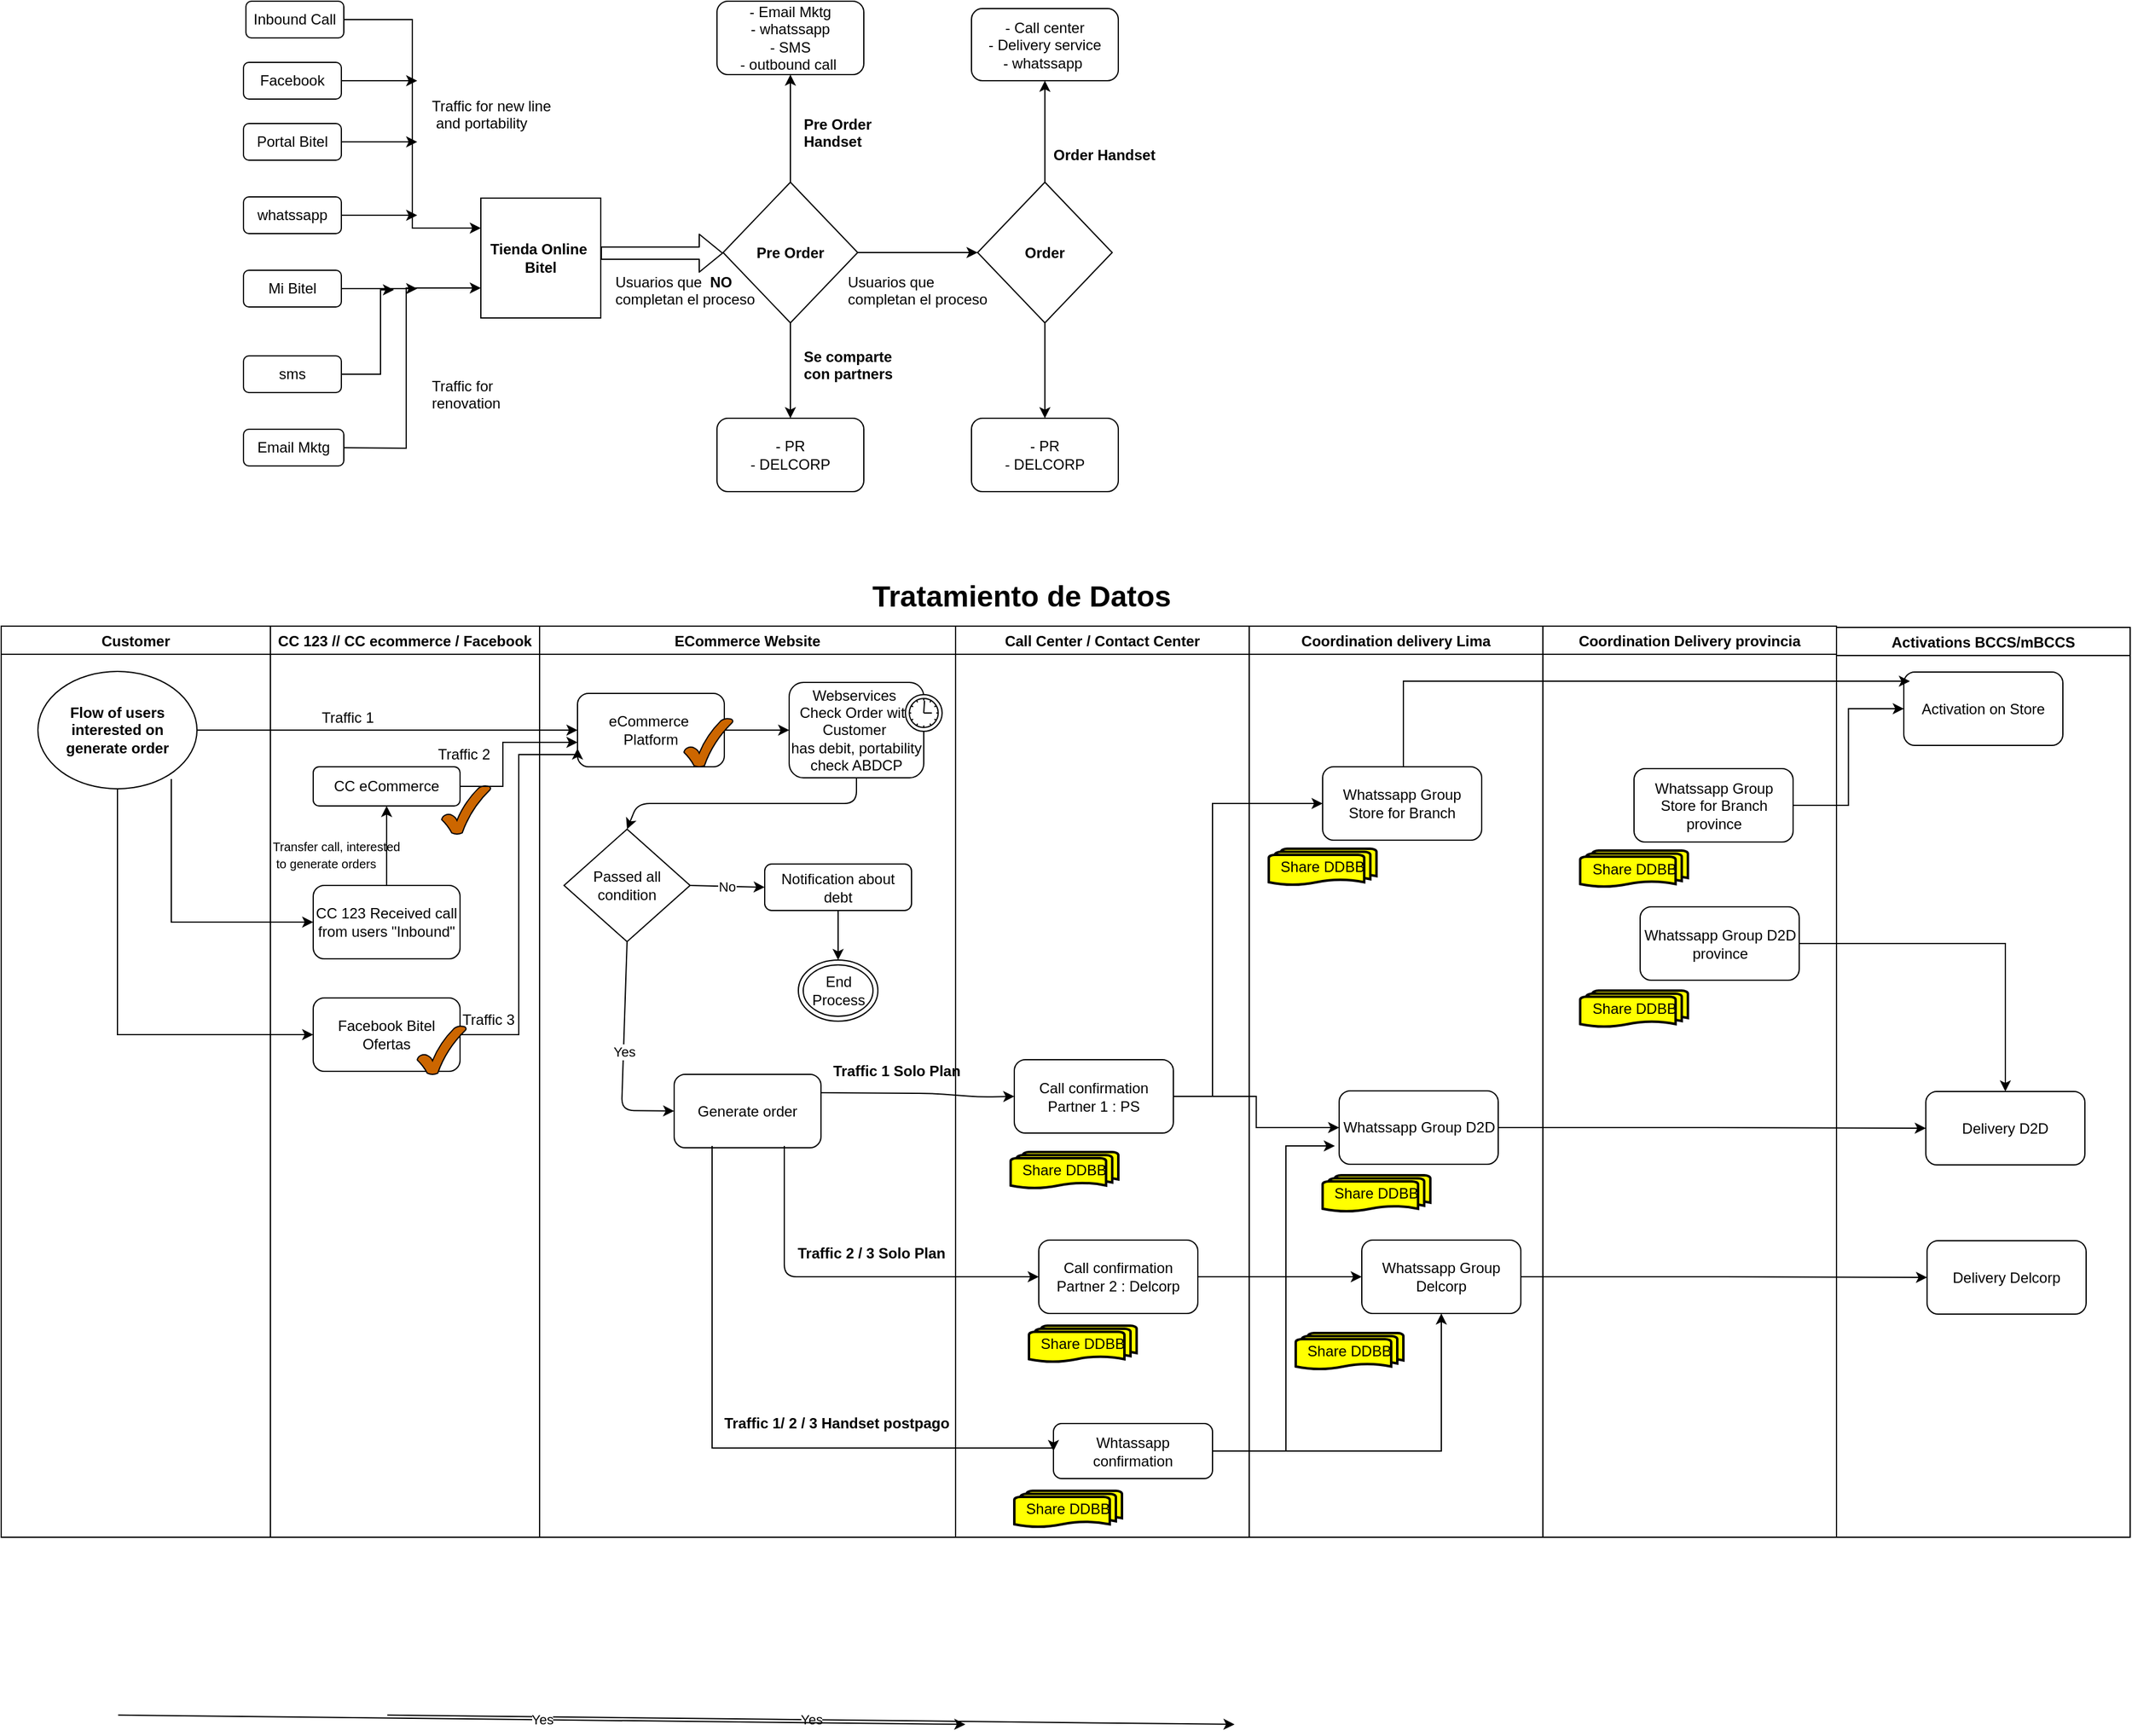 <mxfile version="10.8.0" type="github"><diagram id="zP4iyxs3jzjMyuQG23tj" name="Page-1"><mxGraphModel dx="2650" dy="753" grid="1" gridSize="10" guides="1" tooltips="1" connect="1" arrows="1" fold="1" page="1" pageScale="1" pageWidth="850" pageHeight="1100" math="0" shadow="0"><root><mxCell id="0"/><mxCell id="1" parent="0"/><mxCell id="Ee-xBz2CqtSxg2sr-4L6-31" style="edgeStyle=orthogonalEdgeStyle;rounded=0;orthogonalLoop=1;jettySize=auto;html=1;" parent="1" source="Ee-xBz2CqtSxg2sr-4L6-2" edge="1"><mxGeometry relative="1" as="geometry"><mxPoint x="200" y="109" as="targetPoint"/></mxGeometry></mxCell><mxCell id="Ee-xBz2CqtSxg2sr-4L6-2" value="Facebook" style="rounded=1;whiteSpace=wrap;html=1;" parent="1" vertex="1"><mxGeometry x="58" y="94" width="80" height="30" as="geometry"/></mxCell><mxCell id="Ee-xBz2CqtSxg2sr-4L6-13" style="edgeStyle=orthogonalEdgeStyle;rounded=0;orthogonalLoop=1;jettySize=auto;html=1;" parent="1" source="Ee-xBz2CqtSxg2sr-4L6-3" edge="1"><mxGeometry relative="1" as="geometry"><mxPoint x="200" y="159" as="targetPoint"/></mxGeometry></mxCell><mxCell id="Ee-xBz2CqtSxg2sr-4L6-3" value="Portal Bitel" style="rounded=1;whiteSpace=wrap;html=1;" parent="1" vertex="1"><mxGeometry x="58" y="144" width="80" height="30" as="geometry"/></mxCell><mxCell id="Ee-xBz2CqtSxg2sr-4L6-14" style="edgeStyle=orthogonalEdgeStyle;rounded=0;orthogonalLoop=1;jettySize=auto;html=1;" parent="1" source="Ee-xBz2CqtSxg2sr-4L6-4" edge="1"><mxGeometry relative="1" as="geometry"><mxPoint x="200" y="219" as="targetPoint"/></mxGeometry></mxCell><mxCell id="Ee-xBz2CqtSxg2sr-4L6-4" value="whatssapp" style="rounded=1;whiteSpace=wrap;html=1;" parent="1" vertex="1"><mxGeometry x="58" y="204" width="80" height="30" as="geometry"/></mxCell><mxCell id="Ee-xBz2CqtSxg2sr-4L6-16" style="edgeStyle=orthogonalEdgeStyle;rounded=0;orthogonalLoop=1;jettySize=auto;html=1;" parent="1" source="Ee-xBz2CqtSxg2sr-4L6-5" edge="1"><mxGeometry relative="1" as="geometry"><mxPoint x="200" y="279" as="targetPoint"/></mxGeometry></mxCell><mxCell id="Ee-xBz2CqtSxg2sr-4L6-5" value="Mi Bitel" style="rounded=1;whiteSpace=wrap;html=1;" parent="1" vertex="1"><mxGeometry x="58" y="264" width="80" height="30" as="geometry"/></mxCell><mxCell id="Ee-xBz2CqtSxg2sr-4L6-17" style="edgeStyle=orthogonalEdgeStyle;rounded=0;orthogonalLoop=1;jettySize=auto;html=1;" parent="1" edge="1"><mxGeometry relative="1" as="geometry"><mxPoint x="181" y="280" as="targetPoint"/><mxPoint x="129" y="349" as="sourcePoint"/><Array as="points"><mxPoint x="170" y="349"/><mxPoint x="170" y="280"/></Array></mxGeometry></mxCell><mxCell id="Ee-xBz2CqtSxg2sr-4L6-6" value="sms" style="rounded=1;whiteSpace=wrap;html=1;" parent="1" vertex="1"><mxGeometry x="58" y="334" width="80" height="30" as="geometry"/></mxCell><mxCell id="Ee-xBz2CqtSxg2sr-4L6-18" style="edgeStyle=orthogonalEdgeStyle;rounded=0;orthogonalLoop=1;jettySize=auto;html=1;entryX=0;entryY=0.75;entryDx=0;entryDy=0;" parent="1" target="Ee-xBz2CqtSxg2sr-4L6-8" edge="1"><mxGeometry relative="1" as="geometry"><mxPoint x="199" y="280" as="targetPoint"/><mxPoint x="129" y="409" as="sourcePoint"/></mxGeometry></mxCell><mxCell id="Ee-xBz2CqtSxg2sr-4L6-7" value="Email Mktg" style="rounded=1;whiteSpace=wrap;html=1;" parent="1" vertex="1"><mxGeometry x="58" y="394" width="82" height="30" as="geometry"/></mxCell><mxCell id="Ee-xBz2CqtSxg2sr-4L6-8" value="&lt;b&gt;Tienda Online&amp;nbsp;&lt;br&gt;Bitel&lt;/b&gt;&lt;br&gt;" style="whiteSpace=wrap;html=1;aspect=fixed;" parent="1" vertex="1"><mxGeometry x="252" y="205" width="98" height="98" as="geometry"/></mxCell><mxCell id="Ee-xBz2CqtSxg2sr-4L6-15" value="Traffic for new line&lt;br&gt;&amp;nbsp;and portability" style="text;html=1;resizable=0;points=[];autosize=1;align=left;verticalAlign=top;spacingTop=-4;" parent="1" vertex="1"><mxGeometry x="210" y="120" width="110" height="30" as="geometry"/></mxCell><mxCell id="Ee-xBz2CqtSxg2sr-4L6-19" value="Traffic for &lt;br&gt;renovation" style="text;html=1;resizable=0;points=[];autosize=1;align=left;verticalAlign=top;spacingTop=-4;" parent="1" vertex="1"><mxGeometry x="210" y="349" width="70" height="30" as="geometry"/></mxCell><mxCell id="Ee-xBz2CqtSxg2sr-4L6-30" style="edgeStyle=orthogonalEdgeStyle;rounded=0;orthogonalLoop=1;jettySize=auto;html=1;entryX=0;entryY=0.25;entryDx=0;entryDy=0;" parent="1" source="Ee-xBz2CqtSxg2sr-4L6-29" target="Ee-xBz2CqtSxg2sr-4L6-8" edge="1"><mxGeometry relative="1" as="geometry"/></mxCell><mxCell id="Ee-xBz2CqtSxg2sr-4L6-29" value="Inbound Call" style="rounded=1;whiteSpace=wrap;html=1;" parent="1" vertex="1"><mxGeometry x="60" y="44" width="80" height="30" as="geometry"/></mxCell><mxCell id="Ee-xBz2CqtSxg2sr-4L6-32" value="" style="shape=flexArrow;endArrow=classic;html=1;" parent="1" edge="1"><mxGeometry width="50" height="50" relative="1" as="geometry"><mxPoint x="350" y="250" as="sourcePoint"/><mxPoint x="450" y="250" as="targetPoint"/></mxGeometry></mxCell><mxCell id="Ee-xBz2CqtSxg2sr-4L6-35" style="edgeStyle=orthogonalEdgeStyle;rounded=0;orthogonalLoop=1;jettySize=auto;html=1;entryX=0;entryY=0.5;entryDx=0;entryDy=0;" parent="1" source="Ee-xBz2CqtSxg2sr-4L6-33" target="Ee-xBz2CqtSxg2sr-4L6-34" edge="1"><mxGeometry relative="1" as="geometry"/></mxCell><mxCell id="Ee-xBz2CqtSxg2sr-4L6-39" style="edgeStyle=orthogonalEdgeStyle;rounded=0;orthogonalLoop=1;jettySize=auto;html=1;entryX=0.5;entryY=1;entryDx=0;entryDy=0;" parent="1" source="Ee-xBz2CqtSxg2sr-4L6-33" target="Ee-xBz2CqtSxg2sr-4L6-38" edge="1"><mxGeometry relative="1" as="geometry"/></mxCell><mxCell id="Ee-xBz2CqtSxg2sr-4L6-44" style="edgeStyle=orthogonalEdgeStyle;rounded=0;orthogonalLoop=1;jettySize=auto;html=1;" parent="1" source="Ee-xBz2CqtSxg2sr-4L6-33" target="Ee-xBz2CqtSxg2sr-4L6-43" edge="1"><mxGeometry relative="1" as="geometry"/></mxCell><mxCell id="Ee-xBz2CqtSxg2sr-4L6-33" value="&lt;b&gt;Pre Order&lt;/b&gt;" style="rhombus;whiteSpace=wrap;html=1;" parent="1" vertex="1"><mxGeometry x="450" y="192" width="110" height="115" as="geometry"/></mxCell><mxCell id="Ee-xBz2CqtSxg2sr-4L6-46" style="edgeStyle=orthogonalEdgeStyle;rounded=0;orthogonalLoop=1;jettySize=auto;html=1;entryX=0.5;entryY=1;entryDx=0;entryDy=0;" parent="1" source="Ee-xBz2CqtSxg2sr-4L6-34" target="Ee-xBz2CqtSxg2sr-4L6-45" edge="1"><mxGeometry relative="1" as="geometry"/></mxCell><mxCell id="Ee-xBz2CqtSxg2sr-4L6-49" style="edgeStyle=orthogonalEdgeStyle;rounded=0;orthogonalLoop=1;jettySize=auto;html=1;" parent="1" source="Ee-xBz2CqtSxg2sr-4L6-34" target="Ee-xBz2CqtSxg2sr-4L6-48" edge="1"><mxGeometry relative="1" as="geometry"/></mxCell><mxCell id="Ee-xBz2CqtSxg2sr-4L6-34" value="&lt;b&gt;Order&lt;/b&gt;" style="rhombus;whiteSpace=wrap;html=1;" parent="1" vertex="1"><mxGeometry x="658" y="192" width="110" height="115" as="geometry"/></mxCell><mxCell id="Ee-xBz2CqtSxg2sr-4L6-36" value="Usuarios que&amp;nbsp; &lt;br&gt;completan&amp;nbsp;el proceso&lt;br&gt;" style="text;html=1;resizable=0;points=[];autosize=1;align=left;verticalAlign=top;spacingTop=-4;" parent="1" vertex="1"><mxGeometry x="550" y="264" width="130" height="30" as="geometry"/></mxCell><mxCell id="Ee-xBz2CqtSxg2sr-4L6-37" value="Usuarios que&amp;nbsp; &lt;b&gt;NO&lt;/b&gt;&lt;br&gt;completan&amp;nbsp;el proceso&lt;br&gt;" style="text;html=1;resizable=0;points=[];autosize=1;align=left;verticalAlign=top;spacingTop=-4;" parent="1" vertex="1"><mxGeometry x="360" y="264" width="130" height="30" as="geometry"/></mxCell><mxCell id="Ee-xBz2CqtSxg2sr-4L6-38" value="- Email Mktg&lt;br&gt;- whatssapp&lt;br&gt;- SMS&lt;br&gt;- outbound call&amp;nbsp;&lt;br&gt;" style="rounded=1;whiteSpace=wrap;html=1;" parent="1" vertex="1"><mxGeometry x="445" y="44" width="120" height="60" as="geometry"/></mxCell><mxCell id="Ee-xBz2CqtSxg2sr-4L6-41" value="&lt;b&gt;Pre Order&lt;br&gt;Handset&lt;/b&gt;&lt;br&gt;" style="text;html=1;resizable=0;points=[];autosize=1;align=left;verticalAlign=top;spacingTop=-4;" parent="1" vertex="1"><mxGeometry x="514" y="135" width="70" height="30" as="geometry"/></mxCell><mxCell id="Ee-xBz2CqtSxg2sr-4L6-42" value="&lt;b&gt;Se comparte&lt;br&gt;con partners&lt;/b&gt;&lt;br&gt;" style="text;html=1;resizable=0;points=[];autosize=1;align=left;verticalAlign=top;spacingTop=-4;" parent="1" vertex="1"><mxGeometry x="514" y="324.5" width="90" height="30" as="geometry"/></mxCell><mxCell id="Ee-xBz2CqtSxg2sr-4L6-43" value="- PR&lt;br&gt;- DELCORP&lt;br&gt;" style="rounded=1;whiteSpace=wrap;html=1;" parent="1" vertex="1"><mxGeometry x="445" y="385" width="120" height="60" as="geometry"/></mxCell><mxCell id="Ee-xBz2CqtSxg2sr-4L6-45" value="- Call center&lt;br&gt;- Delivery service&lt;br&gt;- whatssapp&amp;nbsp;&lt;br&gt;" style="rounded=1;whiteSpace=wrap;html=1;" parent="1" vertex="1"><mxGeometry x="653" y="50" width="120" height="59" as="geometry"/></mxCell><mxCell id="Ee-xBz2CqtSxg2sr-4L6-47" value="&lt;b&gt;Order&amp;nbsp;Handset&lt;/b&gt;&lt;br&gt;" style="text;html=1;resizable=0;points=[];autosize=1;align=left;verticalAlign=top;spacingTop=-4;" parent="1" vertex="1"><mxGeometry x="718" y="160" width="100" height="20" as="geometry"/></mxCell><mxCell id="Ee-xBz2CqtSxg2sr-4L6-48" value="- PR&lt;br&gt;- DELCORP&lt;br&gt;" style="rounded=1;whiteSpace=wrap;html=1;" parent="1" vertex="1"><mxGeometry x="653" y="385" width="120" height="60" as="geometry"/></mxCell><mxCell id="YgWcidtkxYccLJRaPpgr-2" value="CC 123 // CC ecommerce / Facebook" style="swimlane;" vertex="1" parent="1"><mxGeometry x="80" y="555" width="220" height="745" as="geometry"/></mxCell><mxCell id="YgWcidtkxYccLJRaPpgr-6" value="Yes" style="endArrow=classic;html=1;entryX=0.5;entryY=0;exitX=0.5;exitY=1;" edge="1" parent="YgWcidtkxYccLJRaPpgr-2" target="YgWcidtkxYccLJRaPpgr-5"><mxGeometry width="50" height="50" relative="1" as="geometry"><mxPoint x="95.571" y="890.429" as="sourcePoint"/><mxPoint x="788" y="898" as="targetPoint"/></mxGeometry></mxCell><mxCell id="YgWcidtkxYccLJRaPpgr-96" style="edgeStyle=orthogonalEdgeStyle;rounded=0;orthogonalLoop=1;jettySize=auto;html=1;" edge="1" parent="YgWcidtkxYccLJRaPpgr-2" source="YgWcidtkxYccLJRaPpgr-93" target="YgWcidtkxYccLJRaPpgr-95"><mxGeometry relative="1" as="geometry"/></mxCell><mxCell id="YgWcidtkxYccLJRaPpgr-93" value="CC 123 Received call from users &quot;Inbound&quot;" style="rounded=1;whiteSpace=wrap;html=1;" vertex="1" parent="YgWcidtkxYccLJRaPpgr-2"><mxGeometry x="35" y="212" width="120" height="60" as="geometry"/></mxCell><mxCell id="YgWcidtkxYccLJRaPpgr-95" value="CC eCommerce" style="rounded=1;whiteSpace=wrap;html=1;" vertex="1" parent="YgWcidtkxYccLJRaPpgr-2"><mxGeometry x="35" y="115" width="120" height="32" as="geometry"/></mxCell><mxCell id="YgWcidtkxYccLJRaPpgr-97" value="&lt;font style=&quot;font-size: 10px&quot;&gt;Transfer&amp;nbsp;call, interested&lt;br&gt;&amp;nbsp;to generate orders&amp;nbsp;&lt;/font&gt;" style="text;html=1;resizable=0;points=[];autosize=1;align=left;verticalAlign=top;spacingTop=-4;" vertex="1" parent="YgWcidtkxYccLJRaPpgr-2"><mxGeometry y="170" width="120" height="30" as="geometry"/></mxCell><mxCell id="YgWcidtkxYccLJRaPpgr-102" value="Facebook Bitel Ofertas" style="rounded=1;whiteSpace=wrap;html=1;" vertex="1" parent="YgWcidtkxYccLJRaPpgr-2"><mxGeometry x="35" y="304" width="120" height="60" as="geometry"/></mxCell><mxCell id="YgWcidtkxYccLJRaPpgr-105" value="Traffic 1" style="text;html=1;resizable=0;points=[];autosize=1;align=left;verticalAlign=top;spacingTop=-4;" vertex="1" parent="YgWcidtkxYccLJRaPpgr-2"><mxGeometry x="40" y="65" width="60" height="20" as="geometry"/></mxCell><mxCell id="YgWcidtkxYccLJRaPpgr-106" value="Traffic 2" style="text;html=1;resizable=0;points=[];autosize=1;align=left;verticalAlign=top;spacingTop=-4;" vertex="1" parent="YgWcidtkxYccLJRaPpgr-2"><mxGeometry x="135" y="95" width="60" height="20" as="geometry"/></mxCell><mxCell id="YgWcidtkxYccLJRaPpgr-107" value="Traffic 3" style="text;html=1;resizable=0;points=[];autosize=1;align=left;verticalAlign=top;spacingTop=-4;" vertex="1" parent="YgWcidtkxYccLJRaPpgr-2"><mxGeometry x="155" y="312" width="60" height="20" as="geometry"/></mxCell><mxCell id="YgWcidtkxYccLJRaPpgr-149" value="" style="verticalLabelPosition=bottom;verticalAlign=top;html=1;shape=mxgraph.basic.tick;fillColor=#CC6600;" vertex="1" parent="YgWcidtkxYccLJRaPpgr-2"><mxGeometry x="120" y="326.714" width="40" height="40" as="geometry"/></mxCell><mxCell id="YgWcidtkxYccLJRaPpgr-151" value="" style="verticalLabelPosition=bottom;verticalAlign=top;html=1;shape=mxgraph.basic.tick;fillColor=#CC6600;" vertex="1" parent="YgWcidtkxYccLJRaPpgr-2"><mxGeometry x="140" y="130.214" width="40" height="40" as="geometry"/></mxCell><mxCell id="YgWcidtkxYccLJRaPpgr-8" value="ECommerce Website" style="swimlane;" vertex="1" parent="1"><mxGeometry x="300" y="555" width="340" height="745" as="geometry"/></mxCell><mxCell id="YgWcidtkxYccLJRaPpgr-9" value="eCommerce&amp;nbsp;&lt;br&gt;Platform&lt;br&gt;" style="rounded=1;whiteSpace=wrap;html=1;" vertex="1" parent="YgWcidtkxYccLJRaPpgr-8"><mxGeometry x="31" y="55" width="120" height="60" as="geometry"/></mxCell><mxCell id="YgWcidtkxYccLJRaPpgr-10" value="No" style="endArrow=classic;html=1;exitX=1;exitY=0.5;entryX=0;entryY=0.5;" edge="1" parent="YgWcidtkxYccLJRaPpgr-8" source="YgWcidtkxYccLJRaPpgr-14" target="YgWcidtkxYccLJRaPpgr-22"><mxGeometry width="50" height="50" relative="1" as="geometry"><mxPoint x="118" y="378" as="sourcePoint"/><mxPoint x="170" y="298" as="targetPoint"/></mxGeometry></mxCell><mxCell id="YgWcidtkxYccLJRaPpgr-11" value="Generate order" style="rounded=1;whiteSpace=wrap;html=1;" vertex="1" parent="YgWcidtkxYccLJRaPpgr-8"><mxGeometry x="110" y="366.5" width="120" height="60" as="geometry"/></mxCell><mxCell id="YgWcidtkxYccLJRaPpgr-14" value="Passed all condition" style="rhombus;whiteSpace=wrap;html=1;" vertex="1" parent="YgWcidtkxYccLJRaPpgr-8"><mxGeometry x="20" y="166" width="103" height="92" as="geometry"/></mxCell><mxCell id="YgWcidtkxYccLJRaPpgr-16" value="" style="endArrow=classic;html=1;exitX=1;exitY=0.5;entryX=0;entryY=0.5;exitDx=0;exitDy=0;entryDx=0;entryDy=0;" edge="1" parent="YgWcidtkxYccLJRaPpgr-8" source="YgWcidtkxYccLJRaPpgr-9" target="YgWcidtkxYccLJRaPpgr-20"><mxGeometry width="50" height="50" relative="1" as="geometry"><mxPoint x="100" y="210" as="sourcePoint"/><mxPoint x="86" y="160" as="targetPoint"/></mxGeometry></mxCell><mxCell id="YgWcidtkxYccLJRaPpgr-17" value="Yes" style="endArrow=classic;html=1;entryX=0;entryY=0.5;exitX=0.5;exitY=1;" edge="1" parent="YgWcidtkxYccLJRaPpgr-8" source="YgWcidtkxYccLJRaPpgr-14" target="YgWcidtkxYccLJRaPpgr-11"><mxGeometry width="50" height="50" relative="1" as="geometry"><mxPoint x="-39" y="621" as="sourcePoint"/><mxPoint x="76" y="671" as="targetPoint"/><Array as="points"><mxPoint x="67" y="396"/></Array></mxGeometry></mxCell><mxCell id="YgWcidtkxYccLJRaPpgr-20" value="Webservices&amp;nbsp;&lt;div&gt;Check Order with Customer&amp;nbsp;&lt;/div&gt;&lt;div&gt;has debit, portability check ABDCP&lt;/div&gt;" style="html=1;whiteSpace=wrap;rounded=1;" vertex="1" parent="YgWcidtkxYccLJRaPpgr-8"><mxGeometry x="204" y="46" width="110" height="78" as="geometry"/></mxCell><mxCell id="YgWcidtkxYccLJRaPpgr-21" value="" style="shape=mxgraph.bpmn.timer_start;perimeter=ellipsePerimeter;html=1;labelPosition=right;labelBackgroundColor=#ffffff;align=left;" vertex="1" parent="YgWcidtkxYccLJRaPpgr-20"><mxGeometry x="1" width="30" height="30" relative="1" as="geometry"><mxPoint x="-15" y="10" as="offset"/></mxGeometry></mxCell><mxCell id="YgWcidtkxYccLJRaPpgr-22" value="Notification about debt" style="rounded=1;whiteSpace=wrap;html=1;" vertex="1" parent="YgWcidtkxYccLJRaPpgr-8"><mxGeometry x="184" y="194.5" width="120" height="38" as="geometry"/></mxCell><mxCell id="YgWcidtkxYccLJRaPpgr-23" value="End Process" style="ellipse;shape=doubleEllipse;whiteSpace=wrap;html=1;" vertex="1" parent="YgWcidtkxYccLJRaPpgr-8"><mxGeometry x="211.5" y="273" width="65" height="50" as="geometry"/></mxCell><mxCell id="YgWcidtkxYccLJRaPpgr-24" value="" style="endArrow=classic;html=1;entryX=0.5;entryY=0;exitX=0.5;exitY=1;" edge="1" parent="YgWcidtkxYccLJRaPpgr-8" source="YgWcidtkxYccLJRaPpgr-22" target="YgWcidtkxYccLJRaPpgr-23"><mxGeometry width="50" height="50" relative="1" as="geometry"><mxPoint x="170" y="490" as="sourcePoint"/><mxPoint x="220" y="440" as="targetPoint"/></mxGeometry></mxCell><mxCell id="YgWcidtkxYccLJRaPpgr-110" value="&lt;b&gt;Traffic 1 Solo Plan&lt;br&gt;&lt;/b&gt;" style="text;html=1;resizable=0;points=[];autosize=1;align=left;verticalAlign=top;spacingTop=-4;" vertex="1" parent="YgWcidtkxYccLJRaPpgr-8"><mxGeometry x="238" y="353.5" width="120" height="20" as="geometry"/></mxCell><mxCell id="YgWcidtkxYccLJRaPpgr-112" value="&lt;b&gt;Traffic 2 / 3 Solo Plan&lt;/b&gt;" style="text;html=1;resizable=0;points=[];autosize=1;align=left;verticalAlign=top;spacingTop=-4;" vertex="1" parent="YgWcidtkxYccLJRaPpgr-8"><mxGeometry x="209" y="502.5" width="140" height="20" as="geometry"/></mxCell><mxCell id="YgWcidtkxYccLJRaPpgr-48" value="" style="endArrow=classic;html=1;exitX=0.5;exitY=1;entryX=0.5;entryY=0;exitDx=0;exitDy=0;" edge="1" parent="YgWcidtkxYccLJRaPpgr-8" source="YgWcidtkxYccLJRaPpgr-20" target="YgWcidtkxYccLJRaPpgr-14"><mxGeometry width="50" height="50" relative="1" as="geometry"><mxPoint x="451" y="105" as="sourcePoint"/><mxPoint x="72" y="250" as="targetPoint"/><Array as="points"><mxPoint x="259" y="145"/><mxPoint x="80" y="145"/></Array></mxGeometry></mxCell><mxCell id="YgWcidtkxYccLJRaPpgr-130" value="&lt;b&gt;Traffic 1/ 2 / 3 Handset postpago&lt;/b&gt;" style="text;html=1;resizable=0;points=[];autosize=1;align=left;verticalAlign=top;spacingTop=-4;" vertex="1" parent="YgWcidtkxYccLJRaPpgr-8"><mxGeometry x="149" y="642" width="200" height="20" as="geometry"/></mxCell><mxCell id="YgWcidtkxYccLJRaPpgr-150" value="" style="verticalLabelPosition=bottom;verticalAlign=top;html=1;shape=mxgraph.basic.tick;fillColor=#CC6600;" vertex="1" parent="YgWcidtkxYccLJRaPpgr-8"><mxGeometry x="118" y="75.214" width="40" height="40" as="geometry"/></mxCell><mxCell id="YgWcidtkxYccLJRaPpgr-34" value="Call Center / Contact Center" style="swimlane;startSize=23;" vertex="1" parent="1"><mxGeometry x="640" y="555" width="240" height="745" as="geometry"/></mxCell><mxCell id="YgWcidtkxYccLJRaPpgr-35" value="Call confirmation&lt;br&gt;Partner 1 : PS&lt;br&gt;" style="rounded=1;whiteSpace=wrap;html=1;" vertex="1" parent="YgWcidtkxYccLJRaPpgr-34"><mxGeometry x="48" y="354.5" width="130" height="60" as="geometry"/></mxCell><mxCell id="YgWcidtkxYccLJRaPpgr-113" value="Share DDBB" style="strokeWidth=2;html=1;shape=mxgraph.flowchart.multi-document;whiteSpace=wrap;fillColor=#FFFF00;" vertex="1" parent="YgWcidtkxYccLJRaPpgr-34"><mxGeometry x="45" y="430" width="88" height="30" as="geometry"/></mxCell><mxCell id="YgWcidtkxYccLJRaPpgr-114" value="Share DDBB" style="strokeWidth=2;html=1;shape=mxgraph.flowchart.multi-document;whiteSpace=wrap;fillColor=#FFFF00;" vertex="1" parent="YgWcidtkxYccLJRaPpgr-34"><mxGeometry x="60" y="572" width="88" height="30" as="geometry"/></mxCell><mxCell id="YgWcidtkxYccLJRaPpgr-108" value="Call confirmation&lt;br&gt;Partner 2 : Delcorp&lt;br&gt;" style="rounded=1;whiteSpace=wrap;html=1;" vertex="1" parent="YgWcidtkxYccLJRaPpgr-34"><mxGeometry x="68" y="502" width="130" height="60" as="geometry"/></mxCell><mxCell id="YgWcidtkxYccLJRaPpgr-127" value="Whtassapp confirmation&lt;br&gt;" style="rounded=1;whiteSpace=wrap;html=1;" vertex="1" parent="YgWcidtkxYccLJRaPpgr-34"><mxGeometry x="80" y="652" width="130" height="45" as="geometry"/></mxCell><mxCell id="YgWcidtkxYccLJRaPpgr-128" value="Share DDBB" style="strokeWidth=2;html=1;shape=mxgraph.flowchart.multi-document;whiteSpace=wrap;fillColor=#FFFF00;" vertex="1" parent="YgWcidtkxYccLJRaPpgr-34"><mxGeometry x="48" y="707" width="88" height="30" as="geometry"/></mxCell><mxCell id="YgWcidtkxYccLJRaPpgr-39" value="Coordination delivery Lima" style="swimlane;" vertex="1" parent="1"><mxGeometry x="880" y="555" width="240" height="745" as="geometry"/></mxCell><mxCell id="YgWcidtkxYccLJRaPpgr-115" value="Whatssapp Group Store for Branch&lt;br&gt;" style="rounded=1;whiteSpace=wrap;html=1;" vertex="1" parent="YgWcidtkxYccLJRaPpgr-39"><mxGeometry x="60" y="115" width="130" height="60" as="geometry"/></mxCell><mxCell id="YgWcidtkxYccLJRaPpgr-116" value="Whatssapp Group D2D&lt;br&gt;" style="rounded=1;whiteSpace=wrap;html=1;" vertex="1" parent="YgWcidtkxYccLJRaPpgr-39"><mxGeometry x="73.5" y="380" width="130" height="60" as="geometry"/></mxCell><mxCell id="YgWcidtkxYccLJRaPpgr-117" value="Whatssapp Group Delcorp&lt;br&gt;" style="rounded=1;whiteSpace=wrap;html=1;" vertex="1" parent="YgWcidtkxYccLJRaPpgr-39"><mxGeometry x="92" y="502" width="130" height="60" as="geometry"/></mxCell><mxCell id="YgWcidtkxYccLJRaPpgr-118" value="Share DDBB" style="strokeWidth=2;html=1;shape=mxgraph.flowchart.multi-document;whiteSpace=wrap;fillColor=#FFFF00;" vertex="1" parent="YgWcidtkxYccLJRaPpgr-39"><mxGeometry x="16" y="182" width="88" height="30" as="geometry"/></mxCell><mxCell id="YgWcidtkxYccLJRaPpgr-119" value="Share DDBB" style="strokeWidth=2;html=1;shape=mxgraph.flowchart.multi-document;whiteSpace=wrap;fillColor=#FFFF00;" vertex="1" parent="YgWcidtkxYccLJRaPpgr-39"><mxGeometry x="60" y="449" width="88" height="30" as="geometry"/></mxCell><mxCell id="YgWcidtkxYccLJRaPpgr-120" value="Share DDBB" style="strokeWidth=2;html=1;shape=mxgraph.flowchart.multi-document;whiteSpace=wrap;fillColor=#FFFF00;" vertex="1" parent="YgWcidtkxYccLJRaPpgr-39"><mxGeometry x="38" y="578" width="88" height="30" as="geometry"/></mxCell><mxCell id="YgWcidtkxYccLJRaPpgr-40" value="Coordination Delivery provincia" style="swimlane;startSize=23;" vertex="1" parent="1"><mxGeometry x="1120" y="555" width="240" height="745" as="geometry"/></mxCell><mxCell id="YgWcidtkxYccLJRaPpgr-143" value="Whatssapp Group Store for Branch province&lt;br&gt;" style="rounded=1;whiteSpace=wrap;html=1;" vertex="1" parent="YgWcidtkxYccLJRaPpgr-40"><mxGeometry x="74.5" y="116.5" width="130" height="60" as="geometry"/></mxCell><mxCell id="YgWcidtkxYccLJRaPpgr-144" value="Whatssapp Group D2D province&lt;br&gt;" style="rounded=1;whiteSpace=wrap;html=1;" vertex="1" parent="YgWcidtkxYccLJRaPpgr-40"><mxGeometry x="79.5" y="229.5" width="130" height="60" as="geometry"/></mxCell><mxCell id="YgWcidtkxYccLJRaPpgr-145" value="Share DDBB" style="strokeWidth=2;html=1;shape=mxgraph.flowchart.multi-document;whiteSpace=wrap;fillColor=#FFFF00;" vertex="1" parent="YgWcidtkxYccLJRaPpgr-40"><mxGeometry x="30.5" y="183.5" width="88" height="30" as="geometry"/></mxCell><mxCell id="YgWcidtkxYccLJRaPpgr-146" value="Share DDBB" style="strokeWidth=2;html=1;shape=mxgraph.flowchart.multi-document;whiteSpace=wrap;fillColor=#FFFF00;" vertex="1" parent="YgWcidtkxYccLJRaPpgr-40"><mxGeometry x="30.5" y="298" width="88" height="30" as="geometry"/></mxCell><mxCell id="YgWcidtkxYccLJRaPpgr-49" value="Activations BCCS/mBCCS" style="swimlane;" vertex="1" parent="1"><mxGeometry x="1360" y="556" width="240" height="744" as="geometry"/></mxCell><mxCell id="YgWcidtkxYccLJRaPpgr-142" value="Delivery Delcorp&lt;br&gt;" style="rounded=1;whiteSpace=wrap;html=1;" vertex="1" parent="YgWcidtkxYccLJRaPpgr-49"><mxGeometry x="74" y="501.5" width="130" height="60" as="geometry"/></mxCell><mxCell id="YgWcidtkxYccLJRaPpgr-147" value="Delivery D2D&lt;br&gt;" style="rounded=1;whiteSpace=wrap;html=1;" vertex="1" parent="YgWcidtkxYccLJRaPpgr-49"><mxGeometry x="73" y="379.5" width="130" height="60" as="geometry"/></mxCell><mxCell id="YgWcidtkxYccLJRaPpgr-148" value="Activation on Store&lt;br&gt;" style="rounded=1;whiteSpace=wrap;html=1;" vertex="1" parent="YgWcidtkxYccLJRaPpgr-49"><mxGeometry x="55" y="36.5" width="130" height="60" as="geometry"/></mxCell><mxCell id="YgWcidtkxYccLJRaPpgr-50" value="" style="endArrow=classic;html=1;exitX=1;exitY=0.25;entryX=0;entryY=0.5;exitDx=0;exitDy=0;" edge="1" parent="1" source="YgWcidtkxYccLJRaPpgr-11" target="YgWcidtkxYccLJRaPpgr-35"><mxGeometry width="50" height="50" relative="1" as="geometry"><mxPoint x="557" y="1345" as="sourcePoint"/><mxPoint x="867" y="1325" as="targetPoint"/><Array as="points"><mxPoint x="620" y="937"/><mxPoint x="660" y="940"/></Array></mxGeometry></mxCell><mxCell id="YgWcidtkxYccLJRaPpgr-87" value="Customer" style="swimlane;" vertex="1" parent="1"><mxGeometry x="-140" y="555" width="220" height="745" as="geometry"/></mxCell><mxCell id="YgWcidtkxYccLJRaPpgr-88" value="&lt;b&gt;Flow of users interested on generate order&lt;/b&gt;" style="ellipse;whiteSpace=wrap;html=1;" vertex="1" parent="YgWcidtkxYccLJRaPpgr-87"><mxGeometry x="30" y="37" width="130" height="96" as="geometry"/></mxCell><mxCell id="YgWcidtkxYccLJRaPpgr-91" value="Yes" style="endArrow=classic;html=1;entryX=0.5;entryY=0;exitX=0.5;exitY=1;" edge="1" parent="YgWcidtkxYccLJRaPpgr-87" target="YgWcidtkxYccLJRaPpgr-90"><mxGeometry width="50" height="50" relative="1" as="geometry"><mxPoint x="95.571" y="890.429" as="sourcePoint"/><mxPoint x="788" y="898" as="targetPoint"/></mxGeometry></mxCell><mxCell id="YgWcidtkxYccLJRaPpgr-94" style="edgeStyle=orthogonalEdgeStyle;rounded=0;orthogonalLoop=1;jettySize=auto;html=1;" edge="1" parent="1" target="YgWcidtkxYccLJRaPpgr-93"><mxGeometry relative="1" as="geometry"><mxPoint x="-1" y="680" as="sourcePoint"/><Array as="points"><mxPoint x="-1" y="797"/></Array></mxGeometry></mxCell><mxCell id="YgWcidtkxYccLJRaPpgr-100" style="edgeStyle=orthogonalEdgeStyle;rounded=0;orthogonalLoop=1;jettySize=auto;html=1;entryX=0;entryY=0.5;entryDx=0;entryDy=0;" edge="1" parent="1" source="YgWcidtkxYccLJRaPpgr-88" target="YgWcidtkxYccLJRaPpgr-9"><mxGeometry relative="1" as="geometry"/></mxCell><mxCell id="YgWcidtkxYccLJRaPpgr-101" style="edgeStyle=orthogonalEdgeStyle;rounded=0;orthogonalLoop=1;jettySize=auto;html=1;" edge="1" parent="1" source="YgWcidtkxYccLJRaPpgr-95" target="YgWcidtkxYccLJRaPpgr-9"><mxGeometry relative="1" as="geometry"><Array as="points"><mxPoint x="270" y="686"/><mxPoint x="270" y="650"/></Array></mxGeometry></mxCell><mxCell id="YgWcidtkxYccLJRaPpgr-103" style="edgeStyle=orthogonalEdgeStyle;rounded=0;orthogonalLoop=1;jettySize=auto;html=1;entryX=0;entryY=0.5;entryDx=0;entryDy=0;" edge="1" parent="1" source="YgWcidtkxYccLJRaPpgr-88" target="YgWcidtkxYccLJRaPpgr-102"><mxGeometry relative="1" as="geometry"><Array as="points"><mxPoint x="-45" y="889"/></Array></mxGeometry></mxCell><mxCell id="YgWcidtkxYccLJRaPpgr-104" style="edgeStyle=orthogonalEdgeStyle;rounded=0;orthogonalLoop=1;jettySize=auto;html=1;entryX=0;entryY=0.75;entryDx=0;entryDy=0;" edge="1" parent="1" source="YgWcidtkxYccLJRaPpgr-102" target="YgWcidtkxYccLJRaPpgr-9"><mxGeometry relative="1" as="geometry"><Array as="points"><mxPoint x="283" y="889"/><mxPoint x="283" y="660"/><mxPoint x="331" y="660"/></Array></mxGeometry></mxCell><mxCell id="YgWcidtkxYccLJRaPpgr-111" value="" style="endArrow=classic;html=1;entryX=0;entryY=0.5;entryDx=0;entryDy=0;" edge="1" parent="1" target="YgWcidtkxYccLJRaPpgr-108"><mxGeometry width="50" height="50" relative="1" as="geometry"><mxPoint x="500" y="980" as="sourcePoint"/><mxPoint x="890" y="932" as="targetPoint"/><Array as="points"><mxPoint x="500" y="1087"/><mxPoint x="680" y="1087"/></Array></mxGeometry></mxCell><mxCell id="YgWcidtkxYccLJRaPpgr-129" style="edgeStyle=orthogonalEdgeStyle;rounded=0;orthogonalLoop=1;jettySize=auto;html=1;entryX=0;entryY=0.5;entryDx=0;entryDy=0;" edge="1" parent="1" target="YgWcidtkxYccLJRaPpgr-127"><mxGeometry relative="1" as="geometry"><mxPoint x="441" y="980" as="sourcePoint"/><Array as="points"><mxPoint x="441" y="1227"/></Array></mxGeometry></mxCell><mxCell id="YgWcidtkxYccLJRaPpgr-153" style="edgeStyle=orthogonalEdgeStyle;rounded=0;orthogonalLoop=1;jettySize=auto;html=1;entryX=0;entryY=0.5;entryDx=0;entryDy=0;" edge="1" parent="1" source="YgWcidtkxYccLJRaPpgr-143" target="YgWcidtkxYccLJRaPpgr-148"><mxGeometry relative="1" as="geometry"/></mxCell><mxCell id="YgWcidtkxYccLJRaPpgr-155" style="edgeStyle=orthogonalEdgeStyle;rounded=0;orthogonalLoop=1;jettySize=auto;html=1;exitX=0.5;exitY=0;exitDx=0;exitDy=0;" edge="1" parent="1" source="YgWcidtkxYccLJRaPpgr-115"><mxGeometry relative="1" as="geometry"><mxPoint x="1420" y="600" as="targetPoint"/><Array as="points"><mxPoint x="1006" y="600"/></Array></mxGeometry></mxCell><mxCell id="YgWcidtkxYccLJRaPpgr-156" style="edgeStyle=orthogonalEdgeStyle;rounded=0;orthogonalLoop=1;jettySize=auto;html=1;" edge="1" parent="1" source="YgWcidtkxYccLJRaPpgr-116" target="YgWcidtkxYccLJRaPpgr-147"><mxGeometry relative="1" as="geometry"/></mxCell><mxCell id="YgWcidtkxYccLJRaPpgr-157" style="edgeStyle=orthogonalEdgeStyle;rounded=0;orthogonalLoop=1;jettySize=auto;html=1;" edge="1" parent="1" source="YgWcidtkxYccLJRaPpgr-144" target="YgWcidtkxYccLJRaPpgr-147"><mxGeometry relative="1" as="geometry"/></mxCell><mxCell id="YgWcidtkxYccLJRaPpgr-158" style="edgeStyle=orthogonalEdgeStyle;rounded=0;orthogonalLoop=1;jettySize=auto;html=1;entryX=0;entryY=0.5;entryDx=0;entryDy=0;" edge="1" parent="1" source="YgWcidtkxYccLJRaPpgr-117" target="YgWcidtkxYccLJRaPpgr-142"><mxGeometry relative="1" as="geometry"/></mxCell><mxCell id="YgWcidtkxYccLJRaPpgr-159" style="edgeStyle=orthogonalEdgeStyle;rounded=0;orthogonalLoop=1;jettySize=auto;html=1;entryX=0;entryY=0.5;entryDx=0;entryDy=0;" edge="1" parent="1" source="YgWcidtkxYccLJRaPpgr-35" target="YgWcidtkxYccLJRaPpgr-116"><mxGeometry relative="1" as="geometry"/></mxCell><mxCell id="YgWcidtkxYccLJRaPpgr-160" style="edgeStyle=orthogonalEdgeStyle;rounded=0;orthogonalLoop=1;jettySize=auto;html=1;entryX=0;entryY=0.5;entryDx=0;entryDy=0;" edge="1" parent="1" source="YgWcidtkxYccLJRaPpgr-35" target="YgWcidtkxYccLJRaPpgr-115"><mxGeometry relative="1" as="geometry"><Array as="points"><mxPoint x="850" y="940"/><mxPoint x="850" y="700"/></Array></mxGeometry></mxCell><mxCell id="YgWcidtkxYccLJRaPpgr-161" style="edgeStyle=orthogonalEdgeStyle;rounded=0;orthogonalLoop=1;jettySize=auto;html=1;entryX=0;entryY=0.5;entryDx=0;entryDy=0;" edge="1" parent="1" source="YgWcidtkxYccLJRaPpgr-108" target="YgWcidtkxYccLJRaPpgr-117"><mxGeometry relative="1" as="geometry"/></mxCell><mxCell id="YgWcidtkxYccLJRaPpgr-162" style="edgeStyle=orthogonalEdgeStyle;rounded=0;orthogonalLoop=1;jettySize=auto;html=1;entryX=0.5;entryY=1;entryDx=0;entryDy=0;" edge="1" parent="1" source="YgWcidtkxYccLJRaPpgr-127" target="YgWcidtkxYccLJRaPpgr-117"><mxGeometry relative="1" as="geometry"/></mxCell><mxCell id="YgWcidtkxYccLJRaPpgr-163" style="edgeStyle=orthogonalEdgeStyle;rounded=0;orthogonalLoop=1;jettySize=auto;html=1;" edge="1" parent="1" source="YgWcidtkxYccLJRaPpgr-127"><mxGeometry relative="1" as="geometry"><mxPoint x="950" y="980" as="targetPoint"/><Array as="points"><mxPoint x="910" y="1230"/><mxPoint x="910" y="980"/><mxPoint x="950" y="980"/></Array></mxGeometry></mxCell><mxCell id="YgWcidtkxYccLJRaPpgr-166" value="&lt;b&gt;&lt;font style=&quot;font-size: 24px&quot;&gt;Tratamiento de Datos&lt;/font&gt;&lt;/b&gt;" style="text;html=1;resizable=0;points=[];autosize=1;align=left;verticalAlign=top;spacingTop=-4;" vertex="1" parent="1"><mxGeometry x="570" y="514" width="260" height="20" as="geometry"/></mxCell></root></mxGraphModel></diagram></mxfile>